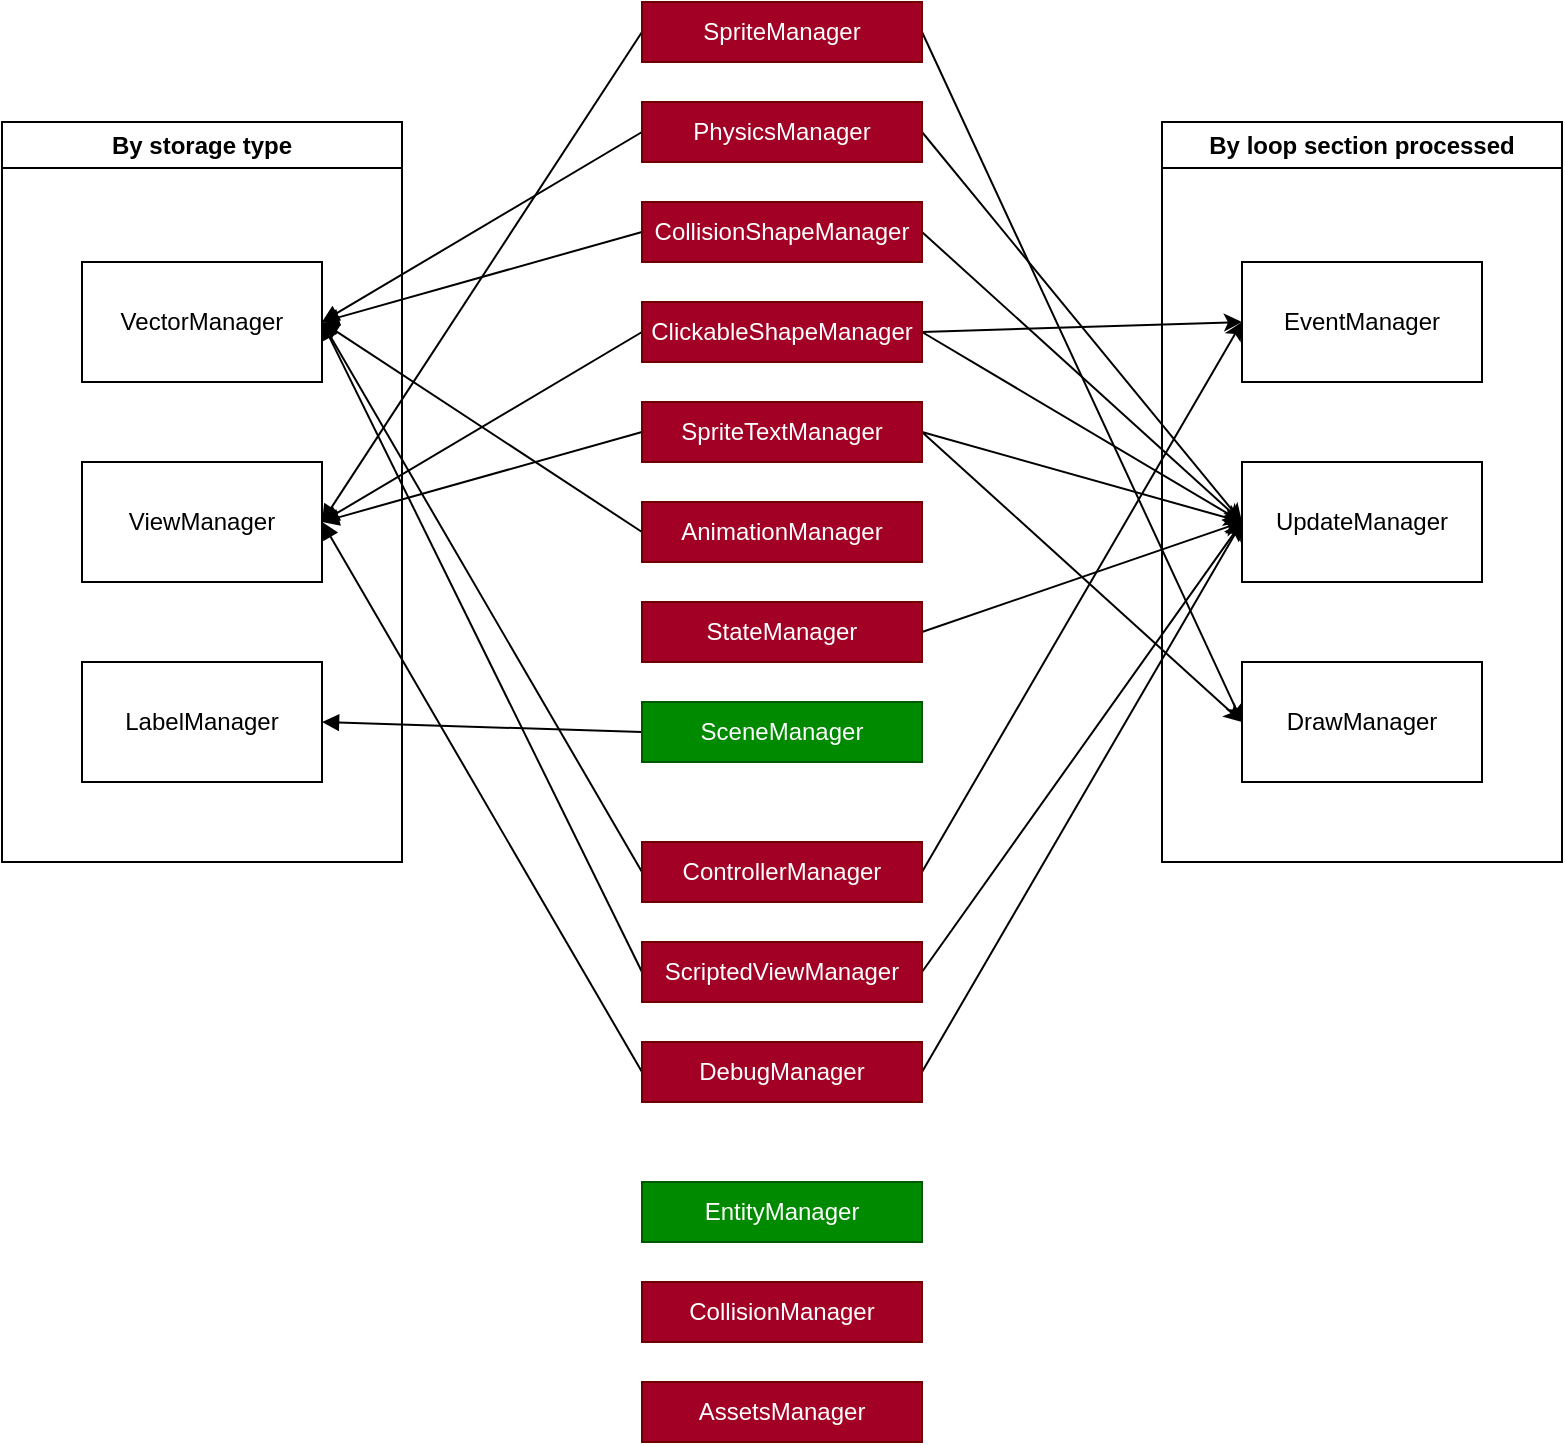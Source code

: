 <mxfile version="21.2.8" type="device">
  <diagram name="Page-1" id="FhUDX1a441KvjqnTjFQd">
    <mxGraphModel dx="989" dy="601" grid="1" gridSize="10" guides="1" tooltips="1" connect="1" arrows="1" fold="1" page="0" pageScale="1" pageWidth="850" pageHeight="1100" math="0" shadow="0">
      <root>
        <mxCell id="0" />
        <mxCell id="1" parent="0" />
        <mxCell id="CC5OgU8TRu4SXhYbsI4M-2" value="By storage type" style="swimlane;whiteSpace=wrap;html=1;" vertex="1" parent="1">
          <mxGeometry x="280" y="260" width="200" height="370" as="geometry" />
        </mxCell>
        <mxCell id="CC5OgU8TRu4SXhYbsI4M-4" value="VectorManager" style="rounded=0;whiteSpace=wrap;html=1;" vertex="1" parent="CC5OgU8TRu4SXhYbsI4M-2">
          <mxGeometry x="40" y="70" width="120" height="60" as="geometry" />
        </mxCell>
        <mxCell id="CC5OgU8TRu4SXhYbsI4M-5" value="ViewManager" style="rounded=0;whiteSpace=wrap;html=1;" vertex="1" parent="CC5OgU8TRu4SXhYbsI4M-2">
          <mxGeometry x="40" y="170" width="120" height="60" as="geometry" />
        </mxCell>
        <mxCell id="CC5OgU8TRu4SXhYbsI4M-6" value="LabelManager" style="rounded=0;whiteSpace=wrap;html=1;" vertex="1" parent="CC5OgU8TRu4SXhYbsI4M-2">
          <mxGeometry x="40" y="270" width="120" height="60" as="geometry" />
        </mxCell>
        <mxCell id="CC5OgU8TRu4SXhYbsI4M-3" value="By loop section processed" style="swimlane;whiteSpace=wrap;html=1;" vertex="1" parent="1">
          <mxGeometry x="860" y="260" width="200" height="370" as="geometry" />
        </mxCell>
        <mxCell id="CC5OgU8TRu4SXhYbsI4M-7" value="EventManager" style="rounded=0;whiteSpace=wrap;html=1;" vertex="1" parent="CC5OgU8TRu4SXhYbsI4M-3">
          <mxGeometry x="40" y="70" width="120" height="60" as="geometry" />
        </mxCell>
        <mxCell id="CC5OgU8TRu4SXhYbsI4M-8" value="UpdateManager" style="rounded=0;whiteSpace=wrap;html=1;" vertex="1" parent="CC5OgU8TRu4SXhYbsI4M-3">
          <mxGeometry x="40" y="170" width="120" height="60" as="geometry" />
        </mxCell>
        <mxCell id="CC5OgU8TRu4SXhYbsI4M-9" value="DrawManager" style="rounded=0;whiteSpace=wrap;html=1;" vertex="1" parent="CC5OgU8TRu4SXhYbsI4M-3">
          <mxGeometry x="40" y="270" width="120" height="60" as="geometry" />
        </mxCell>
        <mxCell id="CC5OgU8TRu4SXhYbsI4M-54" style="edgeStyle=none;rounded=0;orthogonalLoop=1;jettySize=auto;html=1;exitX=0;exitY=0.5;exitDx=0;exitDy=0;entryX=1;entryY=0.5;entryDx=0;entryDy=0;endArrow=block;endFill=1;jumpStyle=none;" edge="1" parent="1" source="CC5OgU8TRu4SXhYbsI4M-11" target="CC5OgU8TRu4SXhYbsI4M-4">
          <mxGeometry relative="1" as="geometry" />
        </mxCell>
        <mxCell id="CC5OgU8TRu4SXhYbsI4M-55" style="edgeStyle=none;rounded=0;orthogonalLoop=1;jettySize=auto;html=1;exitX=1;exitY=0.5;exitDx=0;exitDy=0;entryX=0;entryY=0.5;entryDx=0;entryDy=0;" edge="1" parent="1" source="CC5OgU8TRu4SXhYbsI4M-11" target="CC5OgU8TRu4SXhYbsI4M-7">
          <mxGeometry relative="1" as="geometry" />
        </mxCell>
        <mxCell id="CC5OgU8TRu4SXhYbsI4M-11" value="ControllerManager" style="rounded=0;whiteSpace=wrap;html=1;fillColor=#a20025;fontColor=#ffffff;strokeColor=#6F0000;" vertex="1" parent="1">
          <mxGeometry x="600" y="620" width="140" height="30" as="geometry" />
        </mxCell>
        <mxCell id="CC5OgU8TRu4SXhYbsI4M-56" style="edgeStyle=none;rounded=0;orthogonalLoop=1;jettySize=auto;html=1;exitX=0;exitY=0.5;exitDx=0;exitDy=0;entryX=1;entryY=0.5;entryDx=0;entryDy=0;endArrow=block;endFill=1;jumpStyle=none;" edge="1" parent="1" source="CC5OgU8TRu4SXhYbsI4M-12" target="CC5OgU8TRu4SXhYbsI4M-4">
          <mxGeometry relative="1" as="geometry" />
        </mxCell>
        <mxCell id="CC5OgU8TRu4SXhYbsI4M-57" style="edgeStyle=none;rounded=0;orthogonalLoop=1;jettySize=auto;html=1;exitX=1;exitY=0.5;exitDx=0;exitDy=0;entryX=0;entryY=0.5;entryDx=0;entryDy=0;" edge="1" parent="1" source="CC5OgU8TRu4SXhYbsI4M-12" target="CC5OgU8TRu4SXhYbsI4M-8">
          <mxGeometry relative="1" as="geometry" />
        </mxCell>
        <mxCell id="CC5OgU8TRu4SXhYbsI4M-12" value="ScriptedViewManager" style="rounded=0;whiteSpace=wrap;html=1;fillColor=#a20025;fontColor=#ffffff;strokeColor=#6F0000;" vertex="1" parent="1">
          <mxGeometry x="600" y="670" width="140" height="30" as="geometry" />
        </mxCell>
        <mxCell id="CC5OgU8TRu4SXhYbsI4M-58" style="edgeStyle=none;rounded=0;orthogonalLoop=1;jettySize=auto;html=1;exitX=0;exitY=0.5;exitDx=0;exitDy=0;entryX=1;entryY=0.5;entryDx=0;entryDy=0;endArrow=block;endFill=1;jumpStyle=none;" edge="1" parent="1" source="CC5OgU8TRu4SXhYbsI4M-13" target="CC5OgU8TRu4SXhYbsI4M-5">
          <mxGeometry relative="1" as="geometry" />
        </mxCell>
        <mxCell id="CC5OgU8TRu4SXhYbsI4M-59" style="edgeStyle=none;rounded=0;orthogonalLoop=1;jettySize=auto;html=1;exitX=1;exitY=0.5;exitDx=0;exitDy=0;entryX=0;entryY=0.5;entryDx=0;entryDy=0;" edge="1" parent="1" source="CC5OgU8TRu4SXhYbsI4M-13" target="CC5OgU8TRu4SXhYbsI4M-8">
          <mxGeometry relative="1" as="geometry" />
        </mxCell>
        <mxCell id="CC5OgU8TRu4SXhYbsI4M-13" value="DebugManager" style="rounded=0;whiteSpace=wrap;html=1;fillColor=#a20025;fontColor=#ffffff;strokeColor=#6F0000;" vertex="1" parent="1">
          <mxGeometry x="600" y="720" width="140" height="30" as="geometry" />
        </mxCell>
        <mxCell id="CC5OgU8TRu4SXhYbsI4M-40" style="edgeStyle=none;rounded=0;orthogonalLoop=1;jettySize=auto;html=1;exitX=0;exitY=0.5;exitDx=0;exitDy=0;entryX=1;entryY=0.5;entryDx=0;entryDy=0;endArrow=block;endFill=1;jumpStyle=none;" edge="1" parent="1" source="CC5OgU8TRu4SXhYbsI4M-14" target="CC5OgU8TRu4SXhYbsI4M-5">
          <mxGeometry relative="1" as="geometry" />
        </mxCell>
        <mxCell id="CC5OgU8TRu4SXhYbsI4M-41" style="edgeStyle=none;rounded=0;orthogonalLoop=1;jettySize=auto;html=1;exitX=1;exitY=0.5;exitDx=0;exitDy=0;entryX=0;entryY=0.5;entryDx=0;entryDy=0;" edge="1" parent="1" source="CC5OgU8TRu4SXhYbsI4M-14" target="CC5OgU8TRu4SXhYbsI4M-9">
          <mxGeometry relative="1" as="geometry" />
        </mxCell>
        <mxCell id="CC5OgU8TRu4SXhYbsI4M-14" value="SpriteManager" style="rounded=0;whiteSpace=wrap;html=1;fillColor=#a20025;fontColor=#ffffff;strokeColor=#6F0000;" vertex="1" parent="1">
          <mxGeometry x="600" y="200" width="140" height="30" as="geometry" />
        </mxCell>
        <mxCell id="CC5OgU8TRu4SXhYbsI4M-42" style="edgeStyle=none;rounded=0;orthogonalLoop=1;jettySize=auto;html=1;exitX=0;exitY=0.5;exitDx=0;exitDy=0;entryX=1;entryY=0.5;entryDx=0;entryDy=0;endArrow=block;endFill=1;jumpStyle=none;" edge="1" parent="1" source="CC5OgU8TRu4SXhYbsI4M-15" target="CC5OgU8TRu4SXhYbsI4M-4">
          <mxGeometry relative="1" as="geometry" />
        </mxCell>
        <mxCell id="CC5OgU8TRu4SXhYbsI4M-43" style="edgeStyle=none;rounded=0;orthogonalLoop=1;jettySize=auto;html=1;exitX=1;exitY=0.5;exitDx=0;exitDy=0;entryX=0;entryY=0.5;entryDx=0;entryDy=0;" edge="1" parent="1" source="CC5OgU8TRu4SXhYbsI4M-15" target="CC5OgU8TRu4SXhYbsI4M-8">
          <mxGeometry relative="1" as="geometry" />
        </mxCell>
        <mxCell id="CC5OgU8TRu4SXhYbsI4M-15" value="PhysicsManager" style="rounded=0;whiteSpace=wrap;html=1;fillColor=#a20025;fontColor=#ffffff;strokeColor=#6F0000;" vertex="1" parent="1">
          <mxGeometry x="600" y="250" width="140" height="30" as="geometry" />
        </mxCell>
        <mxCell id="CC5OgU8TRu4SXhYbsI4M-44" style="edgeStyle=none;rounded=0;orthogonalLoop=1;jettySize=auto;html=1;exitX=0;exitY=0.5;exitDx=0;exitDy=0;entryX=1;entryY=0.5;entryDx=0;entryDy=0;endArrow=block;endFill=1;jumpStyle=none;" edge="1" parent="1" source="CC5OgU8TRu4SXhYbsI4M-16" target="CC5OgU8TRu4SXhYbsI4M-4">
          <mxGeometry relative="1" as="geometry" />
        </mxCell>
        <mxCell id="CC5OgU8TRu4SXhYbsI4M-45" style="edgeStyle=none;rounded=0;orthogonalLoop=1;jettySize=auto;html=1;exitX=1;exitY=0.5;exitDx=0;exitDy=0;entryX=0;entryY=0.5;entryDx=0;entryDy=0;" edge="1" parent="1" source="CC5OgU8TRu4SXhYbsI4M-16" target="CC5OgU8TRu4SXhYbsI4M-8">
          <mxGeometry relative="1" as="geometry" />
        </mxCell>
        <mxCell id="CC5OgU8TRu4SXhYbsI4M-16" value="CollisionShapeManager" style="rounded=0;whiteSpace=wrap;html=1;fillColor=#a20025;fontColor=#ffffff;strokeColor=#6F0000;" vertex="1" parent="1">
          <mxGeometry x="600" y="300" width="140" height="30" as="geometry" />
        </mxCell>
        <mxCell id="CC5OgU8TRu4SXhYbsI4M-46" style="edgeStyle=none;rounded=0;orthogonalLoop=1;jettySize=auto;html=1;exitX=0;exitY=0.5;exitDx=0;exitDy=0;entryX=1;entryY=0.5;entryDx=0;entryDy=0;endArrow=block;endFill=1;jumpStyle=none;" edge="1" parent="1" source="CC5OgU8TRu4SXhYbsI4M-17" target="CC5OgU8TRu4SXhYbsI4M-5">
          <mxGeometry relative="1" as="geometry" />
        </mxCell>
        <mxCell id="CC5OgU8TRu4SXhYbsI4M-47" style="edgeStyle=none;rounded=0;orthogonalLoop=1;jettySize=auto;html=1;exitX=1;exitY=0.5;exitDx=0;exitDy=0;entryX=0;entryY=0.5;entryDx=0;entryDy=0;" edge="1" parent="1" source="CC5OgU8TRu4SXhYbsI4M-17" target="CC5OgU8TRu4SXhYbsI4M-8">
          <mxGeometry relative="1" as="geometry" />
        </mxCell>
        <mxCell id="CC5OgU8TRu4SXhYbsI4M-48" style="edgeStyle=none;rounded=0;orthogonalLoop=1;jettySize=auto;html=1;exitX=1;exitY=0.5;exitDx=0;exitDy=0;entryX=0;entryY=0.5;entryDx=0;entryDy=0;" edge="1" parent="1" source="CC5OgU8TRu4SXhYbsI4M-17" target="CC5OgU8TRu4SXhYbsI4M-7">
          <mxGeometry relative="1" as="geometry" />
        </mxCell>
        <mxCell id="CC5OgU8TRu4SXhYbsI4M-17" value="ClickableShapeManager" style="rounded=0;whiteSpace=wrap;html=1;fillColor=#a20025;fontColor=#ffffff;strokeColor=#6F0000;" vertex="1" parent="1">
          <mxGeometry x="600" y="350" width="140" height="30" as="geometry" />
        </mxCell>
        <mxCell id="CC5OgU8TRu4SXhYbsI4M-49" style="edgeStyle=none;rounded=0;orthogonalLoop=1;jettySize=auto;html=1;exitX=0;exitY=0.5;exitDx=0;exitDy=0;entryX=1;entryY=0.5;entryDx=0;entryDy=0;endArrow=block;endFill=1;jumpStyle=none;" edge="1" parent="1" source="CC5OgU8TRu4SXhYbsI4M-18" target="CC5OgU8TRu4SXhYbsI4M-5">
          <mxGeometry relative="1" as="geometry" />
        </mxCell>
        <mxCell id="CC5OgU8TRu4SXhYbsI4M-50" style="edgeStyle=none;rounded=0;orthogonalLoop=1;jettySize=auto;html=1;exitX=1;exitY=0.5;exitDx=0;exitDy=0;entryX=0;entryY=0.5;entryDx=0;entryDy=0;" edge="1" parent="1" source="CC5OgU8TRu4SXhYbsI4M-18" target="CC5OgU8TRu4SXhYbsI4M-8">
          <mxGeometry relative="1" as="geometry" />
        </mxCell>
        <mxCell id="CC5OgU8TRu4SXhYbsI4M-51" style="edgeStyle=none;rounded=0;orthogonalLoop=1;jettySize=auto;html=1;exitX=1;exitY=0.5;exitDx=0;exitDy=0;entryX=0;entryY=0.5;entryDx=0;entryDy=0;" edge="1" parent="1" source="CC5OgU8TRu4SXhYbsI4M-18" target="CC5OgU8TRu4SXhYbsI4M-9">
          <mxGeometry relative="1" as="geometry" />
        </mxCell>
        <mxCell id="CC5OgU8TRu4SXhYbsI4M-18" value="SpriteTextManager" style="rounded=0;whiteSpace=wrap;html=1;fillColor=#a20025;fontColor=#ffffff;strokeColor=#6F0000;" vertex="1" parent="1">
          <mxGeometry x="600" y="400" width="140" height="30" as="geometry" />
        </mxCell>
        <mxCell id="CC5OgU8TRu4SXhYbsI4M-52" style="edgeStyle=none;rounded=0;orthogonalLoop=1;jettySize=auto;html=1;exitX=0;exitY=0.5;exitDx=0;exitDy=0;entryX=1;entryY=0.5;entryDx=0;entryDy=0;endArrow=block;endFill=1;jumpStyle=none;" edge="1" parent="1" source="CC5OgU8TRu4SXhYbsI4M-19" target="CC5OgU8TRu4SXhYbsI4M-4">
          <mxGeometry relative="1" as="geometry" />
        </mxCell>
        <mxCell id="CC5OgU8TRu4SXhYbsI4M-19" value="AnimationManager" style="rounded=0;whiteSpace=wrap;html=1;fillColor=#a20025;fontColor=#ffffff;strokeColor=#6F0000;" vertex="1" parent="1">
          <mxGeometry x="600" y="450" width="140" height="30" as="geometry" />
        </mxCell>
        <mxCell id="CC5OgU8TRu4SXhYbsI4M-53" style="edgeStyle=none;rounded=0;orthogonalLoop=1;jettySize=auto;html=1;exitX=1;exitY=0.5;exitDx=0;exitDy=0;entryX=0;entryY=0.5;entryDx=0;entryDy=0;" edge="1" parent="1" source="CC5OgU8TRu4SXhYbsI4M-20" target="CC5OgU8TRu4SXhYbsI4M-8">
          <mxGeometry relative="1" as="geometry" />
        </mxCell>
        <mxCell id="CC5OgU8TRu4SXhYbsI4M-20" value="StateManager" style="rounded=0;whiteSpace=wrap;html=1;fillColor=#a20025;fontColor=#ffffff;strokeColor=#6F0000;" vertex="1" parent="1">
          <mxGeometry x="600" y="500" width="140" height="30" as="geometry" />
        </mxCell>
        <mxCell id="CC5OgU8TRu4SXhYbsI4M-63" style="edgeStyle=none;rounded=0;orthogonalLoop=1;jettySize=auto;html=1;exitX=0;exitY=0.5;exitDx=0;exitDy=0;entryX=1;entryY=0.5;entryDx=0;entryDy=0;endArrow=block;endFill=1;jumpStyle=none;" edge="1" parent="1" source="CC5OgU8TRu4SXhYbsI4M-24" target="CC5OgU8TRu4SXhYbsI4M-6">
          <mxGeometry relative="1" as="geometry" />
        </mxCell>
        <mxCell id="CC5OgU8TRu4SXhYbsI4M-24" value="SceneManager" style="rounded=0;whiteSpace=wrap;html=1;fillColor=#008a00;fontColor=#ffffff;strokeColor=#005700;" vertex="1" parent="1">
          <mxGeometry x="600" y="550" width="140" height="30" as="geometry" />
        </mxCell>
        <mxCell id="CC5OgU8TRu4SXhYbsI4M-64" value="AssetsManager" style="rounded=0;whiteSpace=wrap;html=1;fillColor=#a20025;fontColor=#ffffff;strokeColor=#6F0000;" vertex="1" parent="1">
          <mxGeometry x="600" y="890" width="140" height="30" as="geometry" />
        </mxCell>
        <mxCell id="CC5OgU8TRu4SXhYbsI4M-21" value="CollisionManager" style="rounded=0;whiteSpace=wrap;html=1;fillColor=#a20025;fontColor=#ffffff;strokeColor=#6F0000;" vertex="1" parent="1">
          <mxGeometry x="600" y="840" width="140" height="30" as="geometry" />
        </mxCell>
        <mxCell id="CC5OgU8TRu4SXhYbsI4M-23" value="EntityManager" style="rounded=0;whiteSpace=wrap;html=1;fillColor=#008a00;fontColor=#ffffff;strokeColor=#005700;" vertex="1" parent="1">
          <mxGeometry x="600" y="790" width="140" height="30" as="geometry" />
        </mxCell>
      </root>
    </mxGraphModel>
  </diagram>
</mxfile>
